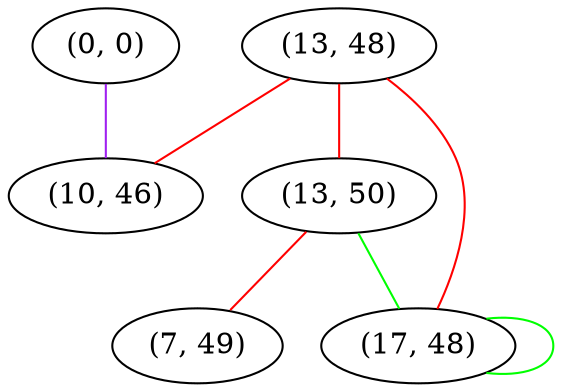 graph "" {
"(0, 0)";
"(13, 48)";
"(10, 46)";
"(13, 50)";
"(7, 49)";
"(17, 48)";
"(0, 0)" -- "(10, 46)"  [color=purple, key=0, weight=4];
"(13, 48)" -- "(17, 48)"  [color=red, key=0, weight=1];
"(13, 48)" -- "(10, 46)"  [color=red, key=0, weight=1];
"(13, 48)" -- "(13, 50)"  [color=red, key=0, weight=1];
"(13, 50)" -- "(17, 48)"  [color=green, key=0, weight=2];
"(13, 50)" -- "(7, 49)"  [color=red, key=0, weight=1];
"(17, 48)" -- "(17, 48)"  [color=green, key=0, weight=2];
}
